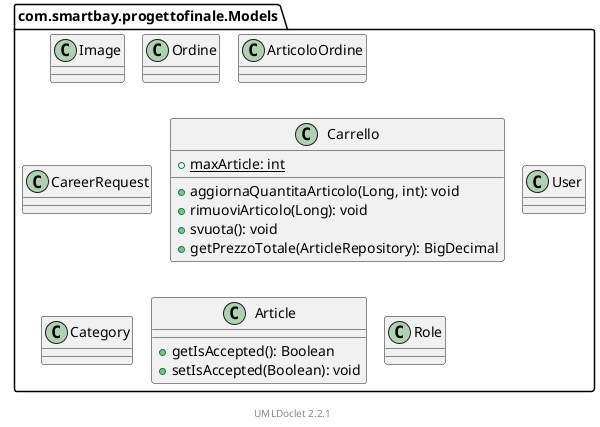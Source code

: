 @startuml
    ' Copyright to this UML and generated images belongs to the author of the corresponding Java sources.

    ' This UML was generated by UMLDoclet (C) Copyright 2016-2025 Talsma ICT.
    ' UMLDoclet 2.2.1 is licensed under the Apache License, version 2.0
    ' and contains parts of PlantUML 1.2024.7 (ASL) Copyright 2009-2025, Arnaud Roques.

    !pragma layout smetana
    set separator ::

    package com.smartbay.progettofinale.Models {

        class Image [[Image.html]] {
        }

        class Ordine [[Ordine.html]] {
        }

        class ArticoloOrdine [[ArticoloOrdine.html]] {
        }

        class CareerRequest [[CareerRequest.html]] {
        }

        class Carrello [[Carrello.html]] {
            {static} +maxArticle: int
            +aggiornaQuantitaArticolo(Long, int): void
            +rimuoviArticolo(Long): void
            +svuota(): void
            +getPrezzoTotale(ArticleRepository): BigDecimal
        }

        class User [[User.html]] {
        }

        class Category [[Category.html]] {
        }

        class Article [[Article.html]] {
            +getIsAccepted(): Boolean
            +setIsAccepted(Boolean): void
        }

        class Role [[Role.html]] {
        }

    }

    <style>
        footer {
            HyperLinkColor #8
            HyperLinkUnderlineThickness 0
        }
    </style>
    footer \n[[https://github.com/talsma-ict/umldoclet UMLDoclet 2.2.1]]
    ' Generated 2025-08-31T20:08:00.589941812+02:00[Europe/Rome]
@enduml
